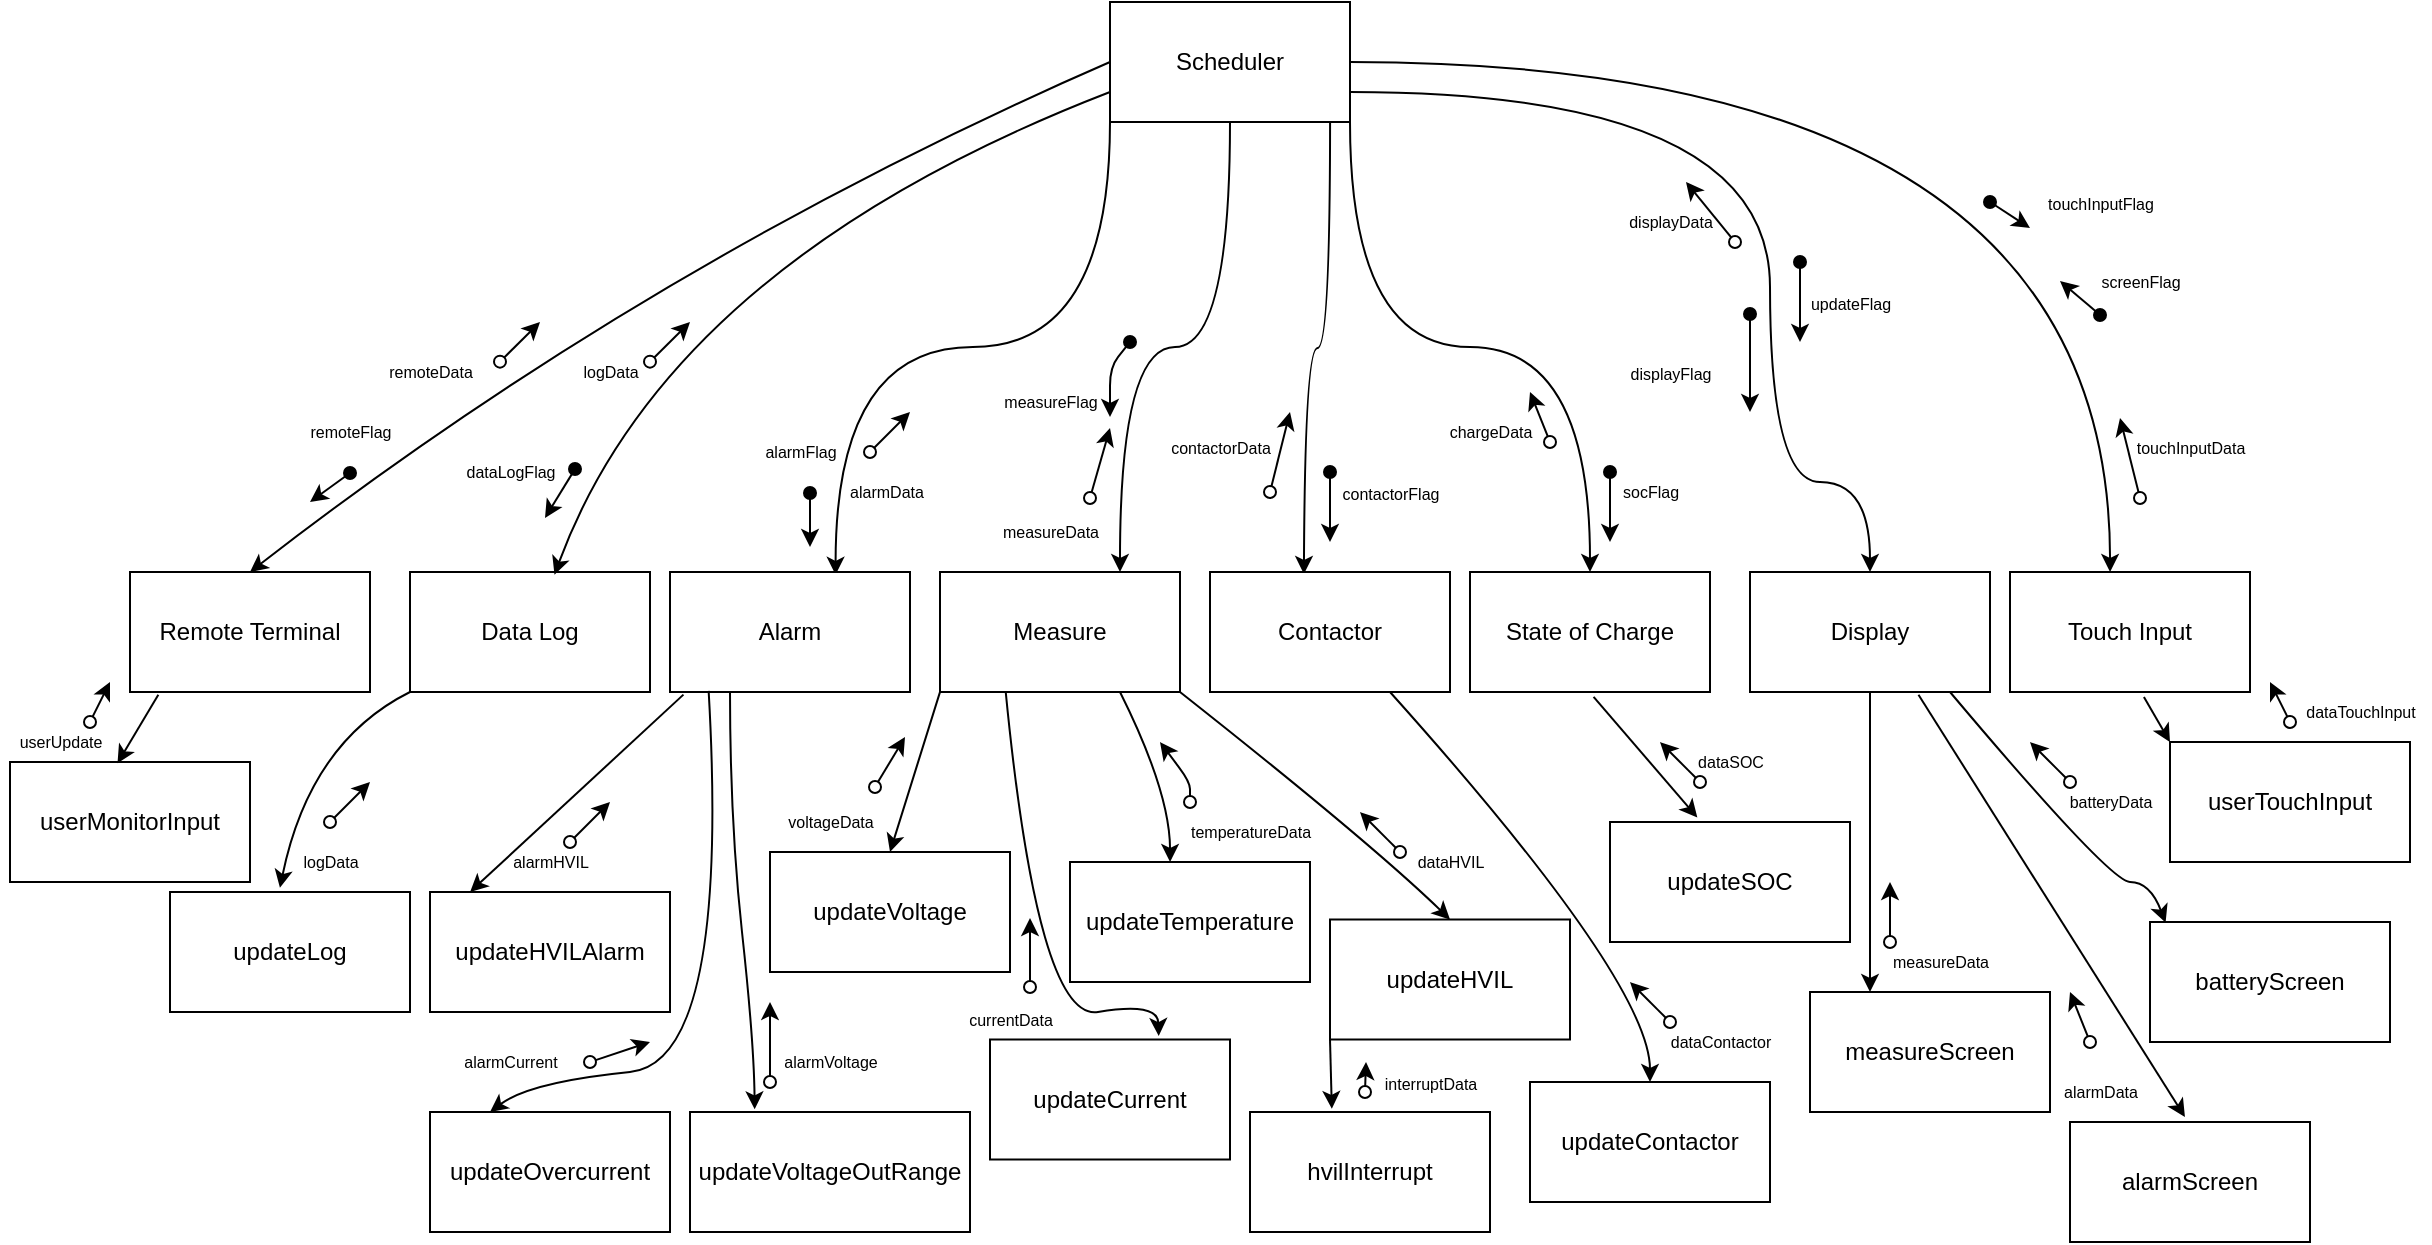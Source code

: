<mxfile version="14.4.3" type="github">
  <diagram id="eep23TEpH9YFJXfYMCp3" name="Page-1">
    <mxGraphModel dx="1784" dy="495" grid="1" gridSize="10" guides="1" tooltips="1" connect="1" arrows="1" fold="1" page="1" pageScale="1" pageWidth="850" pageHeight="1100" math="0" shadow="0">
      <root>
        <mxCell id="0" />
        <mxCell id="1" parent="0" />
        <mxCell id="KftTdbNhHA2uExKty297-1" style="edgeStyle=orthogonalEdgeStyle;rounded=0;orthogonalLoop=1;jettySize=auto;html=1;exitX=0;exitY=1;exitDx=0;exitDy=0;entryX=0.69;entryY=0.023;entryDx=0;entryDy=0;entryPerimeter=0;curved=1;strokeWidth=1;" parent="1" source="KftTdbNhHA2uExKty297-7" target="KftTdbNhHA2uExKty297-10" edge="1">
          <mxGeometry relative="1" as="geometry">
            <mxPoint x="390" y="75" as="sourcePoint" />
          </mxGeometry>
        </mxCell>
        <mxCell id="KftTdbNhHA2uExKty297-2" style="edgeStyle=orthogonalEdgeStyle;rounded=0;orthogonalLoop=1;jettySize=auto;html=1;exitX=0.5;exitY=1;exitDx=0;exitDy=0;entryX=0.75;entryY=0;entryDx=0;entryDy=0;curved=1;strokeWidth=1;" parent="1" source="KftTdbNhHA2uExKty297-7" target="KftTdbNhHA2uExKty297-8" edge="1">
          <mxGeometry relative="1" as="geometry">
            <mxPoint x="420" y="75" as="sourcePoint" />
          </mxGeometry>
        </mxCell>
        <mxCell id="KftTdbNhHA2uExKty297-3" style="edgeStyle=orthogonalEdgeStyle;rounded=0;orthogonalLoop=1;jettySize=auto;html=1;exitX=0.917;exitY=1;exitDx=0;exitDy=0;entryX=0.558;entryY=-0.067;entryDx=0;entryDy=0;entryPerimeter=0;curved=1;exitPerimeter=0;strokeWidth=1;" parent="1" source="KftTdbNhHA2uExKty297-7" edge="1">
          <mxGeometry relative="1" as="geometry">
            <mxPoint x="436.96" y="295.98" as="targetPoint" />
            <mxPoint x="450" y="75" as="sourcePoint" />
          </mxGeometry>
        </mxCell>
        <mxCell id="KftTdbNhHA2uExKty297-4" style="edgeStyle=orthogonalEdgeStyle;rounded=0;orthogonalLoop=1;jettySize=auto;html=1;exitX=1;exitY=1;exitDx=0;exitDy=0;curved=1;strokeWidth=1;" parent="1" source="KftTdbNhHA2uExKty297-7" target="KftTdbNhHA2uExKty297-11" edge="1">
          <mxGeometry relative="1" as="geometry">
            <mxPoint x="480" y="75" as="sourcePoint" />
          </mxGeometry>
        </mxCell>
        <mxCell id="KftTdbNhHA2uExKty297-5" style="edgeStyle=orthogonalEdgeStyle;orthogonalLoop=1;jettySize=auto;html=1;exitX=1;exitY=0.75;exitDx=0;exitDy=0;entryX=0.5;entryY=0;entryDx=0;entryDy=0;curved=1;strokeWidth=1;" parent="1" source="KftTdbNhHA2uExKty297-7" target="KftTdbNhHA2uExKty297-13" edge="1">
          <mxGeometry relative="1" as="geometry">
            <mxPoint x="510" y="75" as="sourcePoint" />
            <Array as="points">
              <mxPoint x="670" y="55" />
              <mxPoint x="670" y="250" />
              <mxPoint x="720" y="250" />
            </Array>
            <mxPoint x="790" y="260" as="targetPoint" />
          </mxGeometry>
        </mxCell>
        <mxCell id="KftTdbNhHA2uExKty297-6" style="edgeStyle=orthogonalEdgeStyle;rounded=0;orthogonalLoop=1;jettySize=auto;html=1;exitX=1;exitY=0.5;exitDx=0;exitDy=0;entryX=0.417;entryY=0;entryDx=0;entryDy=0;entryPerimeter=0;curved=1;strokeWidth=1;" parent="1" source="KftTdbNhHA2uExKty297-7" target="KftTdbNhHA2uExKty297-50" edge="1">
          <mxGeometry relative="1" as="geometry">
            <mxPoint x="510" y="30" as="sourcePoint" />
          </mxGeometry>
        </mxCell>
        <mxCell id="KftTdbNhHA2uExKty297-7" value="Scheduler" style="rounded=0;whiteSpace=wrap;html=1;strokeWidth=1;" parent="1" vertex="1">
          <mxGeometry x="340" y="10" width="120" height="60" as="geometry" />
        </mxCell>
        <mxCell id="KftTdbNhHA2uExKty297-8" value="Measure" style="rounded=0;whiteSpace=wrap;html=1;strokeWidth=1;" parent="1" vertex="1">
          <mxGeometry x="255" y="295" width="120" height="60" as="geometry" />
        </mxCell>
        <mxCell id="KftTdbNhHA2uExKty297-9" value="Contactor" style="rounded=0;whiteSpace=wrap;html=1;strokeWidth=1;" parent="1" vertex="1">
          <mxGeometry x="390" y="295" width="120" height="60" as="geometry" />
        </mxCell>
        <mxCell id="KftTdbNhHA2uExKty297-10" value="Alarm" style="rounded=0;whiteSpace=wrap;html=1;strokeWidth=1;" parent="1" vertex="1">
          <mxGeometry x="120" y="295" width="120" height="60" as="geometry" />
        </mxCell>
        <mxCell id="KftTdbNhHA2uExKty297-11" value="State of Charge" style="rounded=0;whiteSpace=wrap;html=1;strokeWidth=1;" parent="1" vertex="1">
          <mxGeometry x="520" y="295" width="120" height="60" as="geometry" />
        </mxCell>
        <mxCell id="KftTdbNhHA2uExKty297-13" value="Display" style="rounded=0;whiteSpace=wrap;html=1;strokeWidth=1;" parent="1" vertex="1">
          <mxGeometry x="660" y="295" width="120" height="60" as="geometry" />
        </mxCell>
        <mxCell id="KftTdbNhHA2uExKty297-14" value="updateVoltage" style="rounded=0;whiteSpace=wrap;html=1;strokeWidth=1;" parent="1" vertex="1">
          <mxGeometry x="170" y="435" width="120" height="60" as="geometry" />
        </mxCell>
        <mxCell id="KftTdbNhHA2uExKty297-15" value="updateCurrent" style="rounded=0;whiteSpace=wrap;html=1;align=center;strokeWidth=1;" parent="1" vertex="1">
          <mxGeometry x="280" y="528.75" width="120" height="60" as="geometry" />
        </mxCell>
        <mxCell id="KftTdbNhHA2uExKty297-16" value="updateTemperature" style="rounded=0;whiteSpace=wrap;html=1;strokeWidth=1;" parent="1" vertex="1">
          <mxGeometry x="320" y="440" width="120" height="60" as="geometry" />
        </mxCell>
        <mxCell id="KftTdbNhHA2uExKty297-17" value="updateHVIL" style="rounded=0;whiteSpace=wrap;html=1;strokeWidth=1;" parent="1" vertex="1">
          <mxGeometry x="450" y="468.75" width="120" height="60" as="geometry" />
        </mxCell>
        <mxCell id="KftTdbNhHA2uExKty297-18" value="updateContactor" style="rounded=0;whiteSpace=wrap;html=1;strokeWidth=1;" parent="1" vertex="1">
          <mxGeometry x="550" y="550" width="120" height="60" as="geometry" />
        </mxCell>
        <mxCell id="KftTdbNhHA2uExKty297-19" value="" style="endArrow=classic;html=1;strokeWidth=1;entryX=0.5;entryY=0;entryDx=0;entryDy=0;curved=1;exitX=0.75;exitY=1;exitDx=0;exitDy=0;" parent="1" source="KftTdbNhHA2uExKty297-9" target="KftTdbNhHA2uExKty297-18" edge="1">
          <mxGeometry width="50" height="50" relative="1" as="geometry">
            <mxPoint x="530" y="390" as="sourcePoint" />
            <mxPoint x="560" y="445" as="targetPoint" />
            <Array as="points">
              <mxPoint x="610" y="500" />
            </Array>
          </mxGeometry>
        </mxCell>
        <mxCell id="KftTdbNhHA2uExKty297-20" value="" style="endArrow=classic;html=1;strokeWidth=1;exitX=0;exitY=1;exitDx=0;exitDy=0;entryX=0.5;entryY=0;entryDx=0;entryDy=0;curved=1;" parent="1" source="KftTdbNhHA2uExKty297-8" target="KftTdbNhHA2uExKty297-14" edge="1">
          <mxGeometry width="50" height="50" relative="1" as="geometry">
            <mxPoint x="410" y="445" as="sourcePoint" />
            <mxPoint x="460" y="395" as="targetPoint" />
            <Array as="points" />
          </mxGeometry>
        </mxCell>
        <mxCell id="KftTdbNhHA2uExKty297-21" value="" style="endArrow=classic;html=1;strokeWidth=1;curved=1;exitX=0.274;exitY=1.003;exitDx=0;exitDy=0;exitPerimeter=0;entryX=0.703;entryY=-0.029;entryDx=0;entryDy=0;entryPerimeter=0;" parent="1" source="KftTdbNhHA2uExKty297-8" target="KftTdbNhHA2uExKty297-15" edge="1">
          <mxGeometry width="50" height="50" relative="1" as="geometry">
            <mxPoint x="340" y="405" as="sourcePoint" />
            <mxPoint x="480" y="365" as="targetPoint" />
            <Array as="points">
              <mxPoint x="304" y="520" />
              <mxPoint x="364" y="510" />
            </Array>
          </mxGeometry>
        </mxCell>
        <mxCell id="KftTdbNhHA2uExKty297-22" value="" style="endArrow=classic;html=1;strokeWidth=1;exitX=0.75;exitY=1;exitDx=0;exitDy=0;entryX=0.417;entryY=0;entryDx=0;entryDy=0;entryPerimeter=0;curved=1;" parent="1" source="KftTdbNhHA2uExKty297-8" target="KftTdbNhHA2uExKty297-16" edge="1">
          <mxGeometry width="50" height="50" relative="1" as="geometry">
            <mxPoint x="480" y="395" as="sourcePoint" />
            <mxPoint x="530" y="345" as="targetPoint" />
            <Array as="points">
              <mxPoint x="370" y="405" />
            </Array>
          </mxGeometry>
        </mxCell>
        <mxCell id="KftTdbNhHA2uExKty297-23" value="" style="endArrow=classic;html=1;strokeWidth=1;exitX=1;exitY=1;exitDx=0;exitDy=0;entryX=0.5;entryY=0;entryDx=0;entryDy=0;curved=1;" parent="1" source="KftTdbNhHA2uExKty297-8" target="KftTdbNhHA2uExKty297-17" edge="1">
          <mxGeometry width="50" height="50" relative="1" as="geometry">
            <mxPoint x="480" y="435" as="sourcePoint" />
            <mxPoint x="530" y="385" as="targetPoint" />
            <Array as="points">
              <mxPoint x="470" y="430" />
            </Array>
          </mxGeometry>
        </mxCell>
        <mxCell id="KftTdbNhHA2uExKty297-24" value="contactorData" style="text;html=1;align=center;verticalAlign=middle;resizable=0;points=[];autosize=1;fontSize=8;strokeWidth=1;" parent="1" vertex="1">
          <mxGeometry x="360" y="223" width="70" height="20" as="geometry" />
        </mxCell>
        <mxCell id="KftTdbNhHA2uExKty297-25" value="measureData" style="text;html=1;align=center;verticalAlign=middle;resizable=0;points=[];autosize=1;fontSize=8;strokeWidth=1;" parent="1" vertex="1">
          <mxGeometry x="280" y="265" width="60" height="20" as="geometry" />
        </mxCell>
        <mxCell id="KftTdbNhHA2uExKty297-26" value="logData" style="text;html=1;align=center;verticalAlign=middle;resizable=0;points=[];autosize=1;fontSize=8;strokeWidth=1;" parent="1" vertex="1">
          <mxGeometry x="70" y="185" width="40" height="20" as="geometry" />
        </mxCell>
        <mxCell id="KftTdbNhHA2uExKty297-27" value="updateVoltageOutRange" style="rounded=0;whiteSpace=wrap;html=1;strokeWidth=1;" parent="1" vertex="1">
          <mxGeometry x="130" y="565" width="140" height="60" as="geometry" />
        </mxCell>
        <mxCell id="KftTdbNhHA2uExKty297-28" value="updateOvercurrent" style="rounded=0;whiteSpace=wrap;html=1;strokeWidth=1;" parent="1" vertex="1">
          <mxGeometry y="565" width="120" height="60" as="geometry" />
        </mxCell>
        <mxCell id="KftTdbNhHA2uExKty297-29" value="updateHVILAlarm" style="rounded=0;whiteSpace=wrap;html=1;strokeWidth=1;" parent="1" vertex="1">
          <mxGeometry y="455" width="120" height="60" as="geometry" />
        </mxCell>
        <mxCell id="KftTdbNhHA2uExKty297-30" value="" style="endArrow=classic;html=1;strokeWidth=1;fontSize=8;entryX=0.167;entryY=0;entryDx=0;entryDy=0;entryPerimeter=0;exitX=0.056;exitY=1.022;exitDx=0;exitDy=0;exitPerimeter=0;" parent="1" source="KftTdbNhHA2uExKty297-10" target="KftTdbNhHA2uExKty297-29" edge="1">
          <mxGeometry width="50" height="50" relative="1" as="geometry">
            <mxPoint x="280" y="535" as="sourcePoint" />
            <mxPoint x="330" y="485" as="targetPoint" />
          </mxGeometry>
        </mxCell>
        <mxCell id="KftTdbNhHA2uExKty297-31" value="" style="endArrow=classic;html=1;strokeWidth=1;fontSize=8;exitX=0.161;exitY=0.991;exitDx=0;exitDy=0;exitPerimeter=0;entryX=0.25;entryY=0;entryDx=0;entryDy=0;curved=1;" parent="1" source="KftTdbNhHA2uExKty297-10" target="KftTdbNhHA2uExKty297-28" edge="1">
          <mxGeometry width="50" height="50" relative="1" as="geometry">
            <mxPoint x="170" y="565" as="sourcePoint" />
            <mxPoint x="220" y="515" as="targetPoint" />
            <Array as="points">
              <mxPoint x="150" y="540" />
              <mxPoint x="50" y="550" />
            </Array>
          </mxGeometry>
        </mxCell>
        <mxCell id="KftTdbNhHA2uExKty297-32" value="" style="endArrow=classic;html=1;strokeWidth=1;fontSize=8;exitX=0.25;exitY=1;exitDx=0;exitDy=0;entryX=0.231;entryY=-0.022;entryDx=0;entryDy=0;entryPerimeter=0;curved=1;" parent="1" source="KftTdbNhHA2uExKty297-10" target="KftTdbNhHA2uExKty297-27" edge="1">
          <mxGeometry width="50" height="50" relative="1" as="geometry">
            <mxPoint x="310" y="555" as="sourcePoint" />
            <mxPoint x="360" y="505" as="targetPoint" />
            <Array as="points">
              <mxPoint x="150" y="420" />
              <mxPoint x="162" y="530" />
            </Array>
          </mxGeometry>
        </mxCell>
        <mxCell id="KftTdbNhHA2uExKty297-33" value="" style="endArrow=classic;html=1;strokeWidth=1;startArrow=oval;startFill=0;" parent="1" edge="1">
          <mxGeometry width="50" height="50" relative="1" as="geometry">
            <mxPoint x="70" y="430" as="sourcePoint" />
            <mxPoint x="90" y="410" as="targetPoint" />
          </mxGeometry>
        </mxCell>
        <mxCell id="KftTdbNhHA2uExKty297-34" value="" style="endArrow=classic;html=1;strokeWidth=1;startArrow=oval;startFill=0;" parent="1" edge="1">
          <mxGeometry width="50" height="50" relative="1" as="geometry">
            <mxPoint x="80" y="540" as="sourcePoint" />
            <mxPoint x="110" y="530" as="targetPoint" />
          </mxGeometry>
        </mxCell>
        <mxCell id="KftTdbNhHA2uExKty297-35" value="" style="endArrow=classic;html=1;strokeWidth=1;startArrow=oval;startFill=0;" parent="1" edge="1">
          <mxGeometry width="50" height="50" relative="1" as="geometry">
            <mxPoint x="170" y="550" as="sourcePoint" />
            <mxPoint x="170" y="510" as="targetPoint" />
          </mxGeometry>
        </mxCell>
        <mxCell id="KftTdbNhHA2uExKty297-36" value="alarmHVIL" style="text;html=1;align=center;verticalAlign=middle;resizable=0;points=[];autosize=1;fontSize=8;strokeWidth=1;" parent="1" vertex="1">
          <mxGeometry x="35" y="430" width="50" height="20" as="geometry" />
        </mxCell>
        <mxCell id="KftTdbNhHA2uExKty297-37" value="alarmCurrent" style="text;html=1;align=center;verticalAlign=middle;resizable=0;points=[];autosize=1;fontSize=8;strokeWidth=1;" parent="1" vertex="1">
          <mxGeometry x="10" y="530" width="60" height="20" as="geometry" />
        </mxCell>
        <mxCell id="KftTdbNhHA2uExKty297-38" value="alarmVoltage" style="text;html=1;align=center;verticalAlign=middle;resizable=0;points=[];autosize=1;fontSize=8;strokeWidth=1;" parent="1" vertex="1">
          <mxGeometry x="170" y="530" width="60" height="20" as="geometry" />
        </mxCell>
        <mxCell id="KftTdbNhHA2uExKty297-39" value="chargeData" style="text;html=1;align=center;verticalAlign=middle;resizable=0;points=[];autosize=1;fontSize=8;strokeWidth=1;" parent="1" vertex="1">
          <mxGeometry x="500" y="215" width="60" height="20" as="geometry" />
        </mxCell>
        <mxCell id="KftTdbNhHA2uExKty297-40" value="" style="endArrow=classic;html=1;strokeWidth=1;startArrow=oval;startFill=0;" parent="1" edge="1">
          <mxGeometry width="50" height="50" relative="1" as="geometry">
            <mxPoint x="222.5" y="402.5" as="sourcePoint" />
            <mxPoint x="237.5" y="377.5" as="targetPoint" />
          </mxGeometry>
        </mxCell>
        <mxCell id="KftTdbNhHA2uExKty297-41" value="voltageData" style="text;html=1;align=center;verticalAlign=middle;resizable=0;points=[];autosize=1;fontSize=8;strokeWidth=1;" parent="1" vertex="1">
          <mxGeometry x="170" y="410" width="60" height="20" as="geometry" />
        </mxCell>
        <mxCell id="KftTdbNhHA2uExKty297-42" value="" style="endArrow=classic;html=1;strokeWidth=1;startArrow=oval;startFill=0;" parent="1" edge="1">
          <mxGeometry width="50" height="50" relative="1" as="geometry">
            <mxPoint x="300.0" y="502.5" as="sourcePoint" />
            <mxPoint x="300" y="468" as="targetPoint" />
            <Array as="points">
              <mxPoint x="300" y="487.5" />
            </Array>
          </mxGeometry>
        </mxCell>
        <mxCell id="KftTdbNhHA2uExKty297-43" value="currentData" style="text;html=1;align=center;verticalAlign=middle;resizable=0;points=[];autosize=1;fontSize=8;strokeWidth=1;" parent="1" vertex="1">
          <mxGeometry x="260" y="508.75" width="60" height="20" as="geometry" />
        </mxCell>
        <mxCell id="KftTdbNhHA2uExKty297-44" value="" style="endArrow=classic;html=1;strokeWidth=1;startArrow=oval;startFill=0;" parent="1" edge="1">
          <mxGeometry width="50" height="50" relative="1" as="geometry">
            <mxPoint x="380" y="410" as="sourcePoint" />
            <mxPoint x="365" y="380" as="targetPoint" />
            <Array as="points">
              <mxPoint x="380" y="400" />
            </Array>
          </mxGeometry>
        </mxCell>
        <mxCell id="KftTdbNhHA2uExKty297-45" value="temperatureData" style="text;html=1;align=center;verticalAlign=middle;resizable=0;points=[];autosize=1;fontSize=8;strokeWidth=1;" parent="1" vertex="1">
          <mxGeometry x="370" y="415" width="80" height="20" as="geometry" />
        </mxCell>
        <mxCell id="KftTdbNhHA2uExKty297-46" value="" style="endArrow=classic;html=1;strokeWidth=1;startArrow=oval;startFill=0;" parent="1" edge="1">
          <mxGeometry width="50" height="50" relative="1" as="geometry">
            <mxPoint x="485" y="435" as="sourcePoint" />
            <mxPoint x="465" y="415" as="targetPoint" />
            <Array as="points">
              <mxPoint x="475" y="425" />
              <mxPoint x="465" y="415" />
            </Array>
          </mxGeometry>
        </mxCell>
        <mxCell id="KftTdbNhHA2uExKty297-47" value="dataHVIL" style="text;html=1;align=center;verticalAlign=middle;resizable=0;points=[];autosize=1;fontSize=8;strokeWidth=1;" parent="1" vertex="1">
          <mxGeometry x="485" y="430" width="50" height="20" as="geometry" />
        </mxCell>
        <mxCell id="KftTdbNhHA2uExKty297-48" value="" style="endArrow=classic;html=1;strokeWidth=1;startArrow=oval;startFill=0;" parent="1" edge="1">
          <mxGeometry width="50" height="50" relative="1" as="geometry">
            <mxPoint x="635" y="400" as="sourcePoint" />
            <mxPoint x="615" y="380" as="targetPoint" />
            <Array as="points">
              <mxPoint x="625" y="390" />
            </Array>
          </mxGeometry>
        </mxCell>
        <mxCell id="KftTdbNhHA2uExKty297-49" value="dataSOC" style="text;html=1;align=center;verticalAlign=middle;resizable=0;points=[];autosize=1;fontSize=8;strokeWidth=1;" parent="1" vertex="1">
          <mxGeometry x="625" y="380" width="50" height="20" as="geometry" />
        </mxCell>
        <mxCell id="KftTdbNhHA2uExKty297-50" value="Touch Input" style="rounded=0;whiteSpace=wrap;html=1;strokeWidth=1;" parent="1" vertex="1">
          <mxGeometry x="790" y="295" width="120" height="60" as="geometry" />
        </mxCell>
        <mxCell id="KftTdbNhHA2uExKty297-51" value="" style="endArrow=classic;html=1;strokeWidth=1;startArrow=oval;startFill=1;" parent="1" edge="1">
          <mxGeometry width="50" height="50" relative="1" as="geometry">
            <mxPoint x="835" y="166.5" as="sourcePoint" />
            <mxPoint x="815" y="149.5" as="targetPoint" />
          </mxGeometry>
        </mxCell>
        <mxCell id="KftTdbNhHA2uExKty297-52" value="screenFlag" style="text;html=1;align=center;verticalAlign=middle;resizable=0;points=[];autosize=1;fontSize=8;strokeWidth=1;" parent="1" vertex="1">
          <mxGeometry x="825" y="139.5" width="60" height="20" as="geometry" />
        </mxCell>
        <mxCell id="KftTdbNhHA2uExKty297-53" value="" style="endArrow=classic;html=1;strokeWidth=1;startArrow=oval;startFill=0;" parent="1" edge="1">
          <mxGeometry width="50" height="50" relative="1" as="geometry">
            <mxPoint x="855" y="258" as="sourcePoint" />
            <mxPoint x="845" y="218" as="targetPoint" />
          </mxGeometry>
        </mxCell>
        <mxCell id="KftTdbNhHA2uExKty297-54" value="touchInputData" style="text;html=1;align=center;verticalAlign=middle;resizable=0;points=[];autosize=1;fontSize=8;strokeWidth=1;" parent="1" vertex="1">
          <mxGeometry x="845" y="223.0" width="70" height="20" as="geometry" />
        </mxCell>
        <mxCell id="KftTdbNhHA2uExKty297-55" value="" style="endArrow=classic;html=1;strokeWidth=1;startArrow=oval;startFill=0;" parent="1" edge="1">
          <mxGeometry width="50" height="50" relative="1" as="geometry">
            <mxPoint x="560" y="230" as="sourcePoint" />
            <mxPoint x="550.0" y="205.0" as="targetPoint" />
          </mxGeometry>
        </mxCell>
        <mxCell id="KftTdbNhHA2uExKty297-56" value="" style="endArrow=classic;html=1;strokeWidth=1;startArrow=oval;startFill=0;" parent="1" edge="1">
          <mxGeometry width="50" height="50" relative="1" as="geometry">
            <mxPoint x="420.0" y="255.0" as="sourcePoint" />
            <mxPoint x="430.0" y="215.0" as="targetPoint" />
          </mxGeometry>
        </mxCell>
        <mxCell id="KftTdbNhHA2uExKty297-57" value="" style="endArrow=classic;html=1;strokeWidth=1;startArrow=oval;startFill=0;" parent="1" edge="1">
          <mxGeometry width="50" height="50" relative="1" as="geometry">
            <mxPoint x="330" y="258" as="sourcePoint" />
            <mxPoint x="340" y="223" as="targetPoint" />
          </mxGeometry>
        </mxCell>
        <mxCell id="KftTdbNhHA2uExKty297-58" value="" style="endArrow=classic;html=1;strokeWidth=1;startArrow=oval;startFill=0;" parent="1" edge="1">
          <mxGeometry width="50" height="50" relative="1" as="geometry">
            <mxPoint x="110" y="189.83" as="sourcePoint" />
            <mxPoint x="130" y="170" as="targetPoint" />
          </mxGeometry>
        </mxCell>
        <mxCell id="KftTdbNhHA2uExKty297-65" value="" style="endArrow=classic;html=1;strokeWidth=1;startArrow=oval;startFill=1;" parent="1" edge="1">
          <mxGeometry width="50" height="50" relative="1" as="geometry">
            <mxPoint x="660" y="166" as="sourcePoint" />
            <mxPoint x="660" y="215" as="targetPoint" />
            <Array as="points">
              <mxPoint x="660" y="190" />
            </Array>
          </mxGeometry>
        </mxCell>
        <mxCell id="KftTdbNhHA2uExKty297-66" value="" style="endArrow=classic;html=1;strokeWidth=1;startArrow=oval;startFill=1;" parent="1" edge="1">
          <mxGeometry width="50" height="50" relative="1" as="geometry">
            <mxPoint x="685" y="140" as="sourcePoint" />
            <mxPoint x="685" y="180" as="targetPoint" />
            <Array as="points">
              <mxPoint x="685" y="140.13" />
            </Array>
          </mxGeometry>
        </mxCell>
        <mxCell id="KftTdbNhHA2uExKty297-67" value="&lt;font style=&quot;font-size: 8px&quot;&gt;updateFlag&lt;/font&gt;" style="text;html=1;align=center;verticalAlign=middle;resizable=0;points=[];autosize=1;rotation=0;strokeWidth=1;" parent="1" vertex="1">
          <mxGeometry x="680" y="150" width="60" height="20" as="geometry" />
        </mxCell>
        <mxCell id="KftTdbNhHA2uExKty297-68" value="&lt;font style=&quot;font-size: 8px&quot;&gt;displayFlag&lt;/font&gt;" style="text;html=1;align=center;verticalAlign=middle;resizable=0;points=[];autosize=1;strokeWidth=1;" parent="1" vertex="1">
          <mxGeometry x="590" y="185" width="60" height="20" as="geometry" />
        </mxCell>
        <mxCell id="KftTdbNhHA2uExKty297-69" value="" style="endArrow=classic;html=1;strokeWidth=1;startArrow=oval;startFill=1;" parent="1" edge="1">
          <mxGeometry width="50" height="50" relative="1" as="geometry">
            <mxPoint x="450" y="245" as="sourcePoint" />
            <mxPoint x="450.0" y="280.0" as="targetPoint" />
            <Array as="points" />
          </mxGeometry>
        </mxCell>
        <mxCell id="KftTdbNhHA2uExKty297-70" value="&lt;span style=&quot;font-size: 8px&quot;&gt;contactorFlag&lt;/span&gt;" style="text;html=1;align=center;verticalAlign=middle;resizable=0;points=[];autosize=1;strokeWidth=1;" parent="1" vertex="1">
          <mxGeometry x="450" y="245" width="60" height="20" as="geometry" />
        </mxCell>
        <mxCell id="HoIOViwTMnmnvjEIozFm-1" value="" style="endArrow=classic;html=1;strokeWidth=1;startArrow=oval;startFill=1;" parent="1" edge="1">
          <mxGeometry width="50" height="50" relative="1" as="geometry">
            <mxPoint x="190" y="255.53" as="sourcePoint" />
            <mxPoint x="190" y="282.5" as="targetPoint" />
            <Array as="points">
              <mxPoint x="190" y="255.03" />
            </Array>
          </mxGeometry>
        </mxCell>
        <mxCell id="HoIOViwTMnmnvjEIozFm-2" value="alarmFlag" style="text;html=1;align=center;verticalAlign=middle;resizable=0;points=[];autosize=1;fontSize=8;strokeWidth=1;" parent="1" vertex="1">
          <mxGeometry x="160" y="225" width="50" height="20" as="geometry" />
        </mxCell>
        <mxCell id="HoIOViwTMnmnvjEIozFm-3" value="measureFlag" style="text;html=1;align=center;verticalAlign=middle;resizable=0;points=[];autosize=1;fontSize=8;strokeWidth=1;" parent="1" vertex="1">
          <mxGeometry x="280" y="200" width="60" height="20" as="geometry" />
        </mxCell>
        <mxCell id="HoIOViwTMnmnvjEIozFm-4" value="" style="endArrow=classic;html=1;strokeWidth=1;startArrow=oval;startFill=1;" parent="1" edge="1">
          <mxGeometry width="50" height="50" relative="1" as="geometry">
            <mxPoint x="350" y="180" as="sourcePoint" />
            <mxPoint x="340" y="217.47" as="targetPoint" />
            <Array as="points">
              <mxPoint x="340" y="192.53" />
            </Array>
          </mxGeometry>
        </mxCell>
        <mxCell id="HoIOViwTMnmnvjEIozFm-7" value="" style="endArrow=classic;html=1;strokeWidth=1;startArrow=oval;startFill=1;" parent="1" edge="1">
          <mxGeometry width="50" height="50" relative="1" as="geometry">
            <mxPoint x="590" y="245.0" as="sourcePoint" />
            <mxPoint x="590.0" y="280.0" as="targetPoint" />
            <Array as="points" />
          </mxGeometry>
        </mxCell>
        <mxCell id="HoIOViwTMnmnvjEIozFm-8" value="socFlag" style="text;html=1;align=center;verticalAlign=middle;resizable=0;points=[];autosize=1;fontSize=8;strokeWidth=1;" parent="1" vertex="1">
          <mxGeometry x="590" y="245" width="40" height="20" as="geometry" />
        </mxCell>
        <mxCell id="HoIOViwTMnmnvjEIozFm-9" value="" style="endArrow=classic;html=1;strokeWidth=1;startArrow=oval;startFill=0;" parent="1" edge="1">
          <mxGeometry width="50" height="50" relative="1" as="geometry">
            <mxPoint x="652.5" y="130.0" as="sourcePoint" />
            <mxPoint x="628" y="100" as="targetPoint" />
          </mxGeometry>
        </mxCell>
        <mxCell id="HoIOViwTMnmnvjEIozFm-10" value="displayData" style="text;html=1;align=center;verticalAlign=middle;resizable=0;points=[];autosize=1;fontSize=8;strokeWidth=1;" parent="1" vertex="1">
          <mxGeometry x="590" y="110" width="60" height="20" as="geometry" />
        </mxCell>
        <mxCell id="HoIOViwTMnmnvjEIozFm-12" value="&lt;font style=&quot;font-size: 8px&quot;&gt;touchInputFlag&lt;/font&gt;" style="text;html=1;align=center;verticalAlign=middle;resizable=0;points=[];autosize=1;rotation=0;strokeWidth=1;" parent="1" vertex="1">
          <mxGeometry x="800" y="100" width="70" height="20" as="geometry" />
        </mxCell>
        <mxCell id="bA_NVb3vfEe2KMBQvN7c-1" value="" style="endArrow=classic;html=1;strokeWidth=1;startArrow=oval;startFill=1;" parent="1" edge="1">
          <mxGeometry width="50" height="50" relative="1" as="geometry">
            <mxPoint x="780" y="110" as="sourcePoint" />
            <mxPoint x="800" y="123" as="targetPoint" />
          </mxGeometry>
        </mxCell>
        <mxCell id="bA_NVb3vfEe2KMBQvN7c-2" value="Data Log" style="rounded=0;whiteSpace=wrap;html=1;strokeWidth=1;" parent="1" vertex="1">
          <mxGeometry x="-10" y="295" width="120" height="60" as="geometry" />
        </mxCell>
        <mxCell id="bA_NVb3vfEe2KMBQvN7c-3" value="" style="endArrow=classic;html=1;exitX=0;exitY=0.75;exitDx=0;exitDy=0;entryX=0.602;entryY=0.022;entryDx=0;entryDy=0;entryPerimeter=0;curved=1;strokeWidth=1;" parent="1" source="KftTdbNhHA2uExKty297-7" target="bA_NVb3vfEe2KMBQvN7c-2" edge="1">
          <mxGeometry width="50" height="50" relative="1" as="geometry">
            <mxPoint x="-30" y="140" as="sourcePoint" />
            <mxPoint x="20" y="90" as="targetPoint" />
            <Array as="points">
              <mxPoint x="120" y="140" />
            </Array>
          </mxGeometry>
        </mxCell>
        <mxCell id="bA_NVb3vfEe2KMBQvN7c-4" value="updateLog" style="rounded=0;whiteSpace=wrap;html=1;strokeWidth=1;" parent="1" vertex="1">
          <mxGeometry x="-130" y="455" width="120" height="60" as="geometry" />
        </mxCell>
        <mxCell id="bA_NVb3vfEe2KMBQvN7c-5" value="" style="endArrow=classic;html=1;exitX=0;exitY=1;exitDx=0;exitDy=0;entryX=0.458;entryY=-0.035;entryDx=0;entryDy=0;entryPerimeter=0;curved=1;strokeWidth=1;" parent="1" source="bA_NVb3vfEe2KMBQvN7c-2" target="bA_NVb3vfEe2KMBQvN7c-4" edge="1">
          <mxGeometry width="50" height="50" relative="1" as="geometry">
            <mxPoint x="-150" y="270" as="sourcePoint" />
            <mxPoint x="-100" y="220" as="targetPoint" />
            <Array as="points">
              <mxPoint x="-60" y="380" />
            </Array>
          </mxGeometry>
        </mxCell>
        <mxCell id="bA_NVb3vfEe2KMBQvN7c-6" value="" style="endArrow=classic;html=1;strokeWidth=1;startArrow=oval;startFill=0;" parent="1" edge="1">
          <mxGeometry width="50" height="50" relative="1" as="geometry">
            <mxPoint x="-170.0" y="370.0" as="sourcePoint" />
            <mxPoint x="-160" y="350" as="targetPoint" />
          </mxGeometry>
        </mxCell>
        <mxCell id="bA_NVb3vfEe2KMBQvN7c-7" value="userUpdate" style="text;html=1;align=center;verticalAlign=middle;resizable=0;points=[];autosize=1;fontSize=8;strokeWidth=1;" parent="1" vertex="1">
          <mxGeometry x="-215" y="370" width="60" height="20" as="geometry" />
        </mxCell>
        <mxCell id="bA_NVb3vfEe2KMBQvN7c-8" value="Remote Terminal" style="rounded=0;whiteSpace=wrap;html=1;strokeWidth=1;" parent="1" vertex="1">
          <mxGeometry x="-150" y="295" width="120" height="60" as="geometry" />
        </mxCell>
        <mxCell id="bA_NVb3vfEe2KMBQvN7c-9" value="" style="endArrow=classic;html=1;strokeWidth=1;exitX=0;exitY=0.5;exitDx=0;exitDy=0;entryX=0.5;entryY=0;entryDx=0;entryDy=0;curved=1;" parent="1" source="KftTdbNhHA2uExKty297-7" target="bA_NVb3vfEe2KMBQvN7c-8" edge="1">
          <mxGeometry width="50" height="50" relative="1" as="geometry">
            <mxPoint x="-20" y="130" as="sourcePoint" />
            <mxPoint x="30" y="80" as="targetPoint" />
            <Array as="points">
              <mxPoint x="110" y="140" />
            </Array>
          </mxGeometry>
        </mxCell>
        <mxCell id="bA_NVb3vfEe2KMBQvN7c-10" value="userMonitorInput" style="rounded=0;whiteSpace=wrap;html=1;strokeWidth=1;" parent="1" vertex="1">
          <mxGeometry x="-210" y="390" width="120" height="60" as="geometry" />
        </mxCell>
        <mxCell id="bA_NVb3vfEe2KMBQvN7c-11" value="" style="endArrow=classic;html=1;strokeWidth=1;exitX=0.118;exitY=1.023;exitDx=0;exitDy=0;exitPerimeter=0;entryX=0.448;entryY=0.01;entryDx=0;entryDy=0;entryPerimeter=0;" parent="1" source="bA_NVb3vfEe2KMBQvN7c-8" target="bA_NVb3vfEe2KMBQvN7c-10" edge="1">
          <mxGeometry width="50" height="50" relative="1" as="geometry">
            <mxPoint x="-250" y="310" as="sourcePoint" />
            <mxPoint x="-200" y="260" as="targetPoint" />
          </mxGeometry>
        </mxCell>
        <mxCell id="bA_NVb3vfEe2KMBQvN7c-13" value="" style="endArrow=classic;html=1;strokeWidth=1;startArrow=oval;startFill=0;" parent="1" edge="1">
          <mxGeometry width="50" height="50" relative="1" as="geometry">
            <mxPoint x="930" y="370" as="sourcePoint" />
            <mxPoint x="920" y="350" as="targetPoint" />
          </mxGeometry>
        </mxCell>
        <mxCell id="bA_NVb3vfEe2KMBQvN7c-14" value="userTouchInput" style="rounded=0;whiteSpace=wrap;html=1;strokeWidth=1;" parent="1" vertex="1">
          <mxGeometry x="870" y="380" width="120" height="60" as="geometry" />
        </mxCell>
        <mxCell id="bA_NVb3vfEe2KMBQvN7c-15" value="" style="endArrow=classic;html=1;strokeWidth=1;exitX=0.558;exitY=1.041;exitDx=0;exitDy=0;exitPerimeter=0;entryX=0;entryY=0;entryDx=0;entryDy=0;" parent="1" source="KftTdbNhHA2uExKty297-50" target="bA_NVb3vfEe2KMBQvN7c-14" edge="1">
          <mxGeometry width="50" height="50" relative="1" as="geometry">
            <mxPoint x="959.16" y="346.38" as="sourcePoint" />
            <mxPoint x="895" y="250" as="targetPoint" />
          </mxGeometry>
        </mxCell>
        <mxCell id="bA_NVb3vfEe2KMBQvN7c-16" value="dataTouchInput" style="text;html=1;align=center;verticalAlign=middle;resizable=0;points=[];autosize=1;fontSize=8;strokeWidth=1;" parent="1" vertex="1">
          <mxGeometry x="930" y="355" width="70" height="20" as="geometry" />
        </mxCell>
        <mxCell id="bA_NVb3vfEe2KMBQvN7c-20" value="" style="endArrow=classic;html=1;strokeWidth=1;startArrow=oval;startFill=1;" parent="1" edge="1">
          <mxGeometry width="50" height="50" relative="1" as="geometry">
            <mxPoint x="72.5" y="243.5" as="sourcePoint" />
            <mxPoint x="57.5" y="267.97" as="targetPoint" />
            <Array as="points">
              <mxPoint x="72.5" y="243.0" />
            </Array>
          </mxGeometry>
        </mxCell>
        <mxCell id="bA_NVb3vfEe2KMBQvN7c-21" value="dataLogFlag" style="text;html=1;align=center;verticalAlign=middle;resizable=0;points=[];autosize=1;fontSize=8;strokeWidth=1;" parent="1" vertex="1">
          <mxGeometry x="10" y="235" width="60" height="20" as="geometry" />
        </mxCell>
        <mxCell id="bA_NVb3vfEe2KMBQvN7c-22" value="remoteData" style="text;html=1;align=center;verticalAlign=middle;resizable=0;points=[];autosize=1;fontSize=8;strokeWidth=1;" parent="1" vertex="1">
          <mxGeometry x="-30" y="185" width="60" height="20" as="geometry" />
        </mxCell>
        <mxCell id="bA_NVb3vfEe2KMBQvN7c-23" value="" style="endArrow=classic;html=1;strokeWidth=1;startArrow=oval;startFill=0;" parent="1" edge="1">
          <mxGeometry width="50" height="50" relative="1" as="geometry">
            <mxPoint x="35" y="189.83" as="sourcePoint" />
            <mxPoint x="55" y="170" as="targetPoint" />
          </mxGeometry>
        </mxCell>
        <mxCell id="bA_NVb3vfEe2KMBQvN7c-24" value="" style="endArrow=classic;html=1;strokeWidth=1;startArrow=oval;startFill=1;" parent="1" edge="1">
          <mxGeometry width="50" height="50" relative="1" as="geometry">
            <mxPoint x="-40" y="245.5" as="sourcePoint" />
            <mxPoint x="-60" y="260" as="targetPoint" />
            <Array as="points">
              <mxPoint x="-40" y="245.0" />
            </Array>
          </mxGeometry>
        </mxCell>
        <mxCell id="bA_NVb3vfEe2KMBQvN7c-25" value="remoteFlag" style="text;html=1;align=center;verticalAlign=middle;resizable=0;points=[];autosize=1;fontSize=8;strokeWidth=1;" parent="1" vertex="1">
          <mxGeometry x="-70" y="215" width="60" height="20" as="geometry" />
        </mxCell>
        <mxCell id="bA_NVb3vfEe2KMBQvN7c-26" value="" style="endArrow=classic;html=1;strokeWidth=1;fontSize=8;exitX=0;exitY=1;exitDx=0;exitDy=0;entryX=0.341;entryY=-0.026;entryDx=0;entryDy=0;entryPerimeter=0;" parent="1" source="KftTdbNhHA2uExKty297-17" target="bA_NVb3vfEe2KMBQvN7c-28" edge="1">
          <mxGeometry width="50" height="50" relative="1" as="geometry">
            <mxPoint x="524.8" y="515" as="sourcePoint" />
            <mxPoint x="540" y="567" as="targetPoint" />
          </mxGeometry>
        </mxCell>
        <mxCell id="bA_NVb3vfEe2KMBQvN7c-27" value="" style="endArrow=classic;html=1;strokeWidth=1;startArrow=oval;startFill=0;" parent="1" edge="1">
          <mxGeometry width="50" height="50" relative="1" as="geometry">
            <mxPoint x="467.5" y="555" as="sourcePoint" />
            <mxPoint x="468" y="540" as="targetPoint" />
          </mxGeometry>
        </mxCell>
        <mxCell id="bA_NVb3vfEe2KMBQvN7c-28" value="hvilInterrupt" style="rounded=0;whiteSpace=wrap;html=1;strokeWidth=1;" parent="1" vertex="1">
          <mxGeometry x="410" y="565" width="120" height="60" as="geometry" />
        </mxCell>
        <mxCell id="bA_NVb3vfEe2KMBQvN7c-29" value="&lt;font style=&quot;font-size: 8px&quot;&gt;interruptData&lt;/font&gt;" style="text;html=1;align=center;verticalAlign=middle;resizable=0;points=[];autosize=1;" parent="1" vertex="1">
          <mxGeometry x="470" y="540" width="60" height="20" as="geometry" />
        </mxCell>
        <mxCell id="bA_NVb3vfEe2KMBQvN7c-31" value="" style="endArrow=classic;html=1;strokeWidth=1;startArrow=oval;startFill=0;" parent="1" edge="1">
          <mxGeometry width="50" height="50" relative="1" as="geometry">
            <mxPoint x="620" y="520" as="sourcePoint" />
            <mxPoint x="600" y="500" as="targetPoint" />
            <Array as="points">
              <mxPoint x="610" y="510" />
              <mxPoint x="600" y="500" />
            </Array>
          </mxGeometry>
        </mxCell>
        <mxCell id="bA_NVb3vfEe2KMBQvN7c-32" value="dataContactor" style="text;html=1;align=center;verticalAlign=middle;resizable=0;points=[];autosize=1;fontSize=8;strokeWidth=1;" parent="1" vertex="1">
          <mxGeometry x="610" y="520" width="70" height="20" as="geometry" />
        </mxCell>
        <mxCell id="bA_NVb3vfEe2KMBQvN7c-33" value="updateSOC" style="rounded=0;whiteSpace=wrap;html=1;strokeWidth=1;" parent="1" vertex="1">
          <mxGeometry x="590" y="420" width="120" height="60" as="geometry" />
        </mxCell>
        <mxCell id="bA_NVb3vfEe2KMBQvN7c-34" value="" style="endArrow=classic;html=1;strokeWidth=1;exitX=0.515;exitY=1.04;exitDx=0;exitDy=0;exitPerimeter=0;entryX=0.364;entryY=-0.037;entryDx=0;entryDy=0;entryPerimeter=0;" parent="1" source="KftTdbNhHA2uExKty297-11" target="bA_NVb3vfEe2KMBQvN7c-33" edge="1">
          <mxGeometry width="50" height="50" relative="1" as="geometry">
            <mxPoint x="610" y="440" as="sourcePoint" />
            <mxPoint x="660" y="390" as="targetPoint" />
          </mxGeometry>
        </mxCell>
        <mxCell id="bA_NVb3vfEe2KMBQvN7c-35" value="measureScreen" style="rounded=0;whiteSpace=wrap;html=1;strokeWidth=1;" parent="1" vertex="1">
          <mxGeometry x="690" y="505" width="120" height="60" as="geometry" />
        </mxCell>
        <mxCell id="bA_NVb3vfEe2KMBQvN7c-36" value="alarmScreen" style="rounded=0;whiteSpace=wrap;html=1;strokeWidth=1;" parent="1" vertex="1">
          <mxGeometry x="820" y="570" width="120" height="60" as="geometry" />
        </mxCell>
        <mxCell id="bA_NVb3vfEe2KMBQvN7c-37" value="batteryScreen" style="rounded=0;whiteSpace=wrap;html=1;strokeWidth=1;" parent="1" vertex="1">
          <mxGeometry x="860" y="470" width="120" height="60" as="geometry" />
        </mxCell>
        <mxCell id="bA_NVb3vfEe2KMBQvN7c-38" value="" style="endArrow=classic;html=1;strokeWidth=1;exitX=0.5;exitY=1;exitDx=0;exitDy=0;entryX=0.25;entryY=0;entryDx=0;entryDy=0;" parent="1" source="KftTdbNhHA2uExKty297-13" target="bA_NVb3vfEe2KMBQvN7c-35" edge="1">
          <mxGeometry width="50" height="50" relative="1" as="geometry">
            <mxPoint x="790" y="440" as="sourcePoint" />
            <mxPoint x="840" y="390" as="targetPoint" />
          </mxGeometry>
        </mxCell>
        <mxCell id="bA_NVb3vfEe2KMBQvN7c-39" value="" style="endArrow=classic;html=1;strokeWidth=1;exitX=0.5;exitY=1;exitDx=0;exitDy=0;curved=1;entryX=0.065;entryY=0.006;entryDx=0;entryDy=0;entryPerimeter=0;" parent="1" target="bA_NVb3vfEe2KMBQvN7c-37" edge="1">
          <mxGeometry width="50" height="50" relative="1" as="geometry">
            <mxPoint x="760" y="355" as="sourcePoint" />
            <mxPoint x="870" y="440" as="targetPoint" />
            <Array as="points">
              <mxPoint x="840" y="450" />
              <mxPoint x="860" y="450" />
            </Array>
          </mxGeometry>
        </mxCell>
        <mxCell id="bA_NVb3vfEe2KMBQvN7c-42" value="" style="endArrow=classic;html=1;strokeWidth=1;startArrow=oval;startFill=0;" parent="1" edge="1">
          <mxGeometry width="50" height="50" relative="1" as="geometry">
            <mxPoint x="730" y="480" as="sourcePoint" />
            <mxPoint x="730" y="450" as="targetPoint" />
            <Array as="points">
              <mxPoint x="730" y="450" />
            </Array>
          </mxGeometry>
        </mxCell>
        <mxCell id="bA_NVb3vfEe2KMBQvN7c-43" value="measureData" style="text;html=1;align=center;verticalAlign=middle;resizable=0;points=[];autosize=1;fontSize=8;strokeWidth=1;" parent="1" vertex="1">
          <mxGeometry x="725" y="480" width="60" height="20" as="geometry" />
        </mxCell>
        <mxCell id="bA_NVb3vfEe2KMBQvN7c-44" value="alarmData" style="text;html=1;align=center;verticalAlign=middle;resizable=0;points=[];autosize=1;fontSize=8;strokeWidth=1;" parent="1" vertex="1">
          <mxGeometry x="810" y="545" width="50" height="20" as="geometry" />
        </mxCell>
        <mxCell id="bA_NVb3vfEe2KMBQvN7c-45" value="batteryData" style="text;html=1;align=center;verticalAlign=middle;resizable=0;points=[];autosize=1;fontSize=8;strokeWidth=1;" parent="1" vertex="1">
          <mxGeometry x="810" y="400" width="60" height="20" as="geometry" />
        </mxCell>
        <mxCell id="bA_NVb3vfEe2KMBQvN7c-46" value="" style="endArrow=classic;html=1;strokeWidth=1;startArrow=oval;startFill=0;" parent="1" edge="1">
          <mxGeometry width="50" height="50" relative="1" as="geometry">
            <mxPoint x="820" y="400" as="sourcePoint" />
            <mxPoint x="800" y="380" as="targetPoint" />
            <Array as="points">
              <mxPoint x="810" y="390" />
              <mxPoint x="800" y="380" />
            </Array>
          </mxGeometry>
        </mxCell>
        <mxCell id="bA_NVb3vfEe2KMBQvN7c-47" value="" style="endArrow=classic;html=1;strokeWidth=1;startArrow=oval;startFill=0;" parent="1" edge="1">
          <mxGeometry width="50" height="50" relative="1" as="geometry">
            <mxPoint x="830" y="530" as="sourcePoint" />
            <mxPoint x="820" y="505" as="targetPoint" />
            <Array as="points">
              <mxPoint x="820" y="505" />
            </Array>
          </mxGeometry>
        </mxCell>
        <mxCell id="bA_NVb3vfEe2KMBQvN7c-48" value="" style="endArrow=classic;html=1;strokeWidth=1;exitX=0.702;exitY=1.023;exitDx=0;exitDy=0;exitPerimeter=0;entryX=0.479;entryY=-0.042;entryDx=0;entryDy=0;entryPerimeter=0;" parent="1" source="KftTdbNhHA2uExKty297-13" target="bA_NVb3vfEe2KMBQvN7c-36" edge="1">
          <mxGeometry width="50" height="50" relative="1" as="geometry">
            <mxPoint x="760" y="480" as="sourcePoint" />
            <mxPoint x="810" y="430" as="targetPoint" />
          </mxGeometry>
        </mxCell>
        <mxCell id="bA_NVb3vfEe2KMBQvN7c-50" value="logData" style="text;html=1;align=center;verticalAlign=middle;resizable=0;points=[];autosize=1;fontSize=8;strokeWidth=1;" parent="1" vertex="1">
          <mxGeometry x="-70" y="430" width="40" height="20" as="geometry" />
        </mxCell>
        <mxCell id="q-k2-m0W_T3CNa1qpXj4-1" value="" style="endArrow=classic;html=1;strokeWidth=1;startArrow=oval;startFill=0;" edge="1" parent="1">
          <mxGeometry width="50" height="50" relative="1" as="geometry">
            <mxPoint x="-50" y="420" as="sourcePoint" />
            <mxPoint x="-30" y="400.0" as="targetPoint" />
          </mxGeometry>
        </mxCell>
        <mxCell id="q-k2-m0W_T3CNa1qpXj4-2" value="" style="endArrow=classic;html=1;strokeWidth=1;startArrow=oval;startFill=0;" edge="1" parent="1">
          <mxGeometry width="50" height="50" relative="1" as="geometry">
            <mxPoint x="220" y="235" as="sourcePoint" />
            <mxPoint x="240" y="215" as="targetPoint" />
          </mxGeometry>
        </mxCell>
        <mxCell id="q-k2-m0W_T3CNa1qpXj4-3" value="alarmData" style="text;html=1;align=center;verticalAlign=middle;resizable=0;points=[];autosize=1;fontSize=8;strokeWidth=1;" vertex="1" parent="1">
          <mxGeometry x="202.5" y="245" width="50" height="20" as="geometry" />
        </mxCell>
      </root>
    </mxGraphModel>
  </diagram>
</mxfile>
